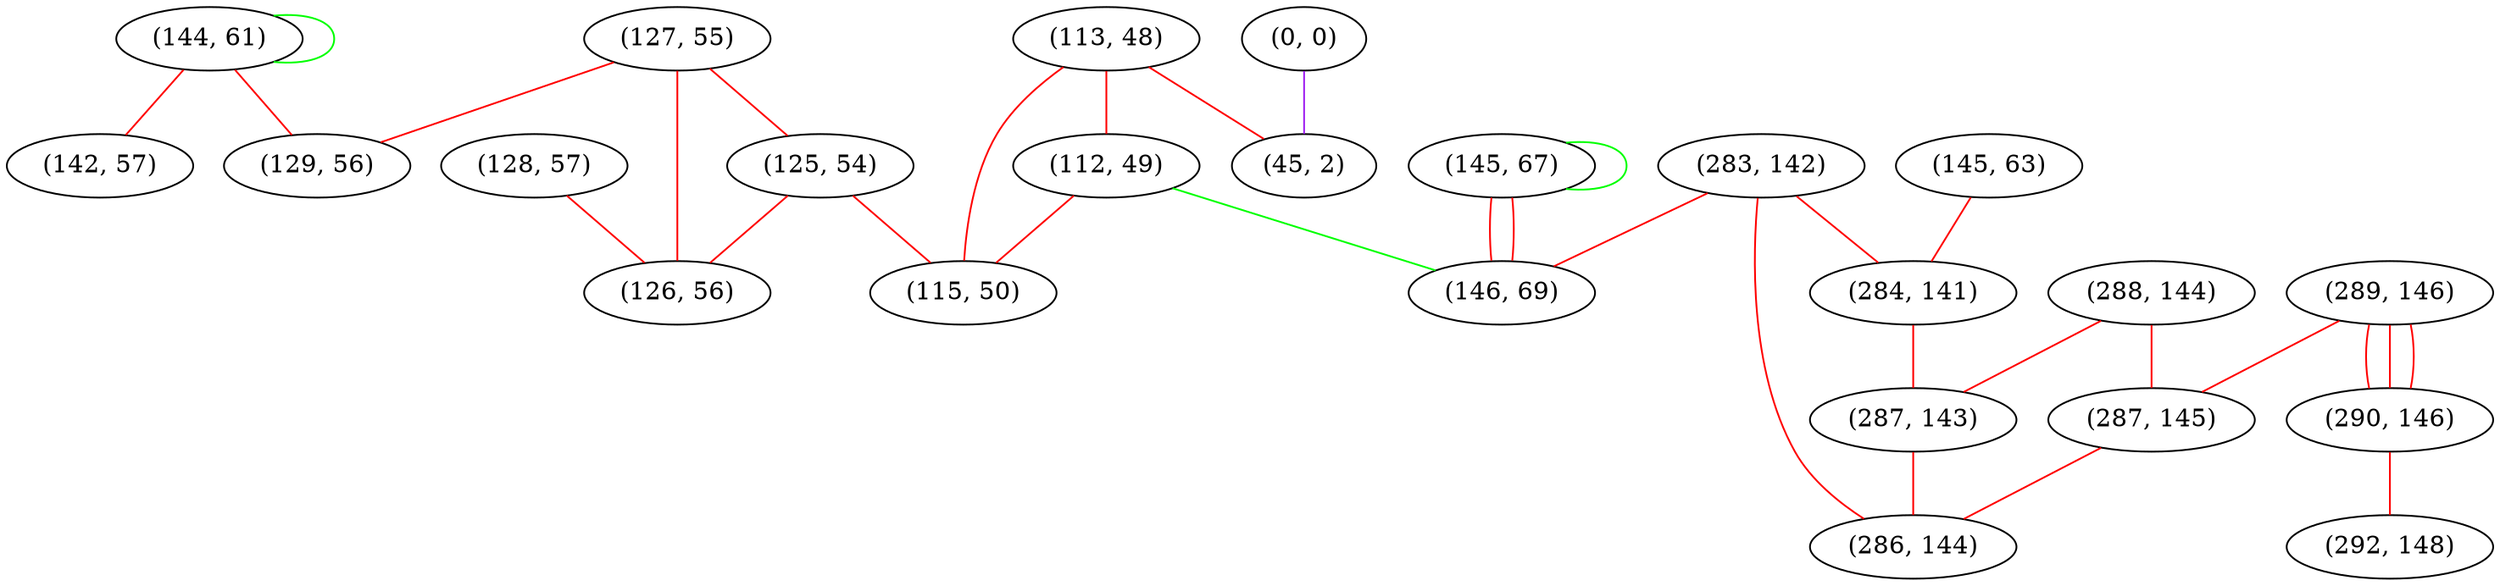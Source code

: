 graph "" {
"(144, 61)";
"(289, 146)";
"(127, 55)";
"(113, 48)";
"(112, 49)";
"(129, 56)";
"(283, 142)";
"(290, 146)";
"(128, 57)";
"(145, 63)";
"(125, 54)";
"(288, 144)";
"(284, 141)";
"(126, 56)";
"(0, 0)";
"(142, 57)";
"(287, 143)";
"(287, 145)";
"(145, 67)";
"(286, 144)";
"(115, 50)";
"(45, 2)";
"(146, 69)";
"(292, 148)";
"(144, 61)" -- "(129, 56)"  [color=red, key=0, weight=1];
"(144, 61)" -- "(144, 61)"  [color=green, key=0, weight=2];
"(144, 61)" -- "(142, 57)"  [color=red, key=0, weight=1];
"(289, 146)" -- "(290, 146)"  [color=red, key=0, weight=1];
"(289, 146)" -- "(290, 146)"  [color=red, key=1, weight=1];
"(289, 146)" -- "(290, 146)"  [color=red, key=2, weight=1];
"(289, 146)" -- "(287, 145)"  [color=red, key=0, weight=1];
"(127, 55)" -- "(125, 54)"  [color=red, key=0, weight=1];
"(127, 55)" -- "(129, 56)"  [color=red, key=0, weight=1];
"(127, 55)" -- "(126, 56)"  [color=red, key=0, weight=1];
"(113, 48)" -- "(112, 49)"  [color=red, key=0, weight=1];
"(113, 48)" -- "(115, 50)"  [color=red, key=0, weight=1];
"(113, 48)" -- "(45, 2)"  [color=red, key=0, weight=1];
"(112, 49)" -- "(115, 50)"  [color=red, key=0, weight=1];
"(112, 49)" -- "(146, 69)"  [color=green, key=0, weight=2];
"(283, 142)" -- "(284, 141)"  [color=red, key=0, weight=1];
"(283, 142)" -- "(146, 69)"  [color=red, key=0, weight=1];
"(283, 142)" -- "(286, 144)"  [color=red, key=0, weight=1];
"(290, 146)" -- "(292, 148)"  [color=red, key=0, weight=1];
"(128, 57)" -- "(126, 56)"  [color=red, key=0, weight=1];
"(145, 63)" -- "(284, 141)"  [color=red, key=0, weight=1];
"(125, 54)" -- "(115, 50)"  [color=red, key=0, weight=1];
"(125, 54)" -- "(126, 56)"  [color=red, key=0, weight=1];
"(288, 144)" -- "(287, 143)"  [color=red, key=0, weight=1];
"(288, 144)" -- "(287, 145)"  [color=red, key=0, weight=1];
"(284, 141)" -- "(287, 143)"  [color=red, key=0, weight=1];
"(0, 0)" -- "(45, 2)"  [color=purple, key=0, weight=4];
"(287, 143)" -- "(286, 144)"  [color=red, key=0, weight=1];
"(287, 145)" -- "(286, 144)"  [color=red, key=0, weight=1];
"(145, 67)" -- "(146, 69)"  [color=red, key=0, weight=1];
"(145, 67)" -- "(146, 69)"  [color=red, key=1, weight=1];
"(145, 67)" -- "(145, 67)"  [color=green, key=0, weight=2];
}
